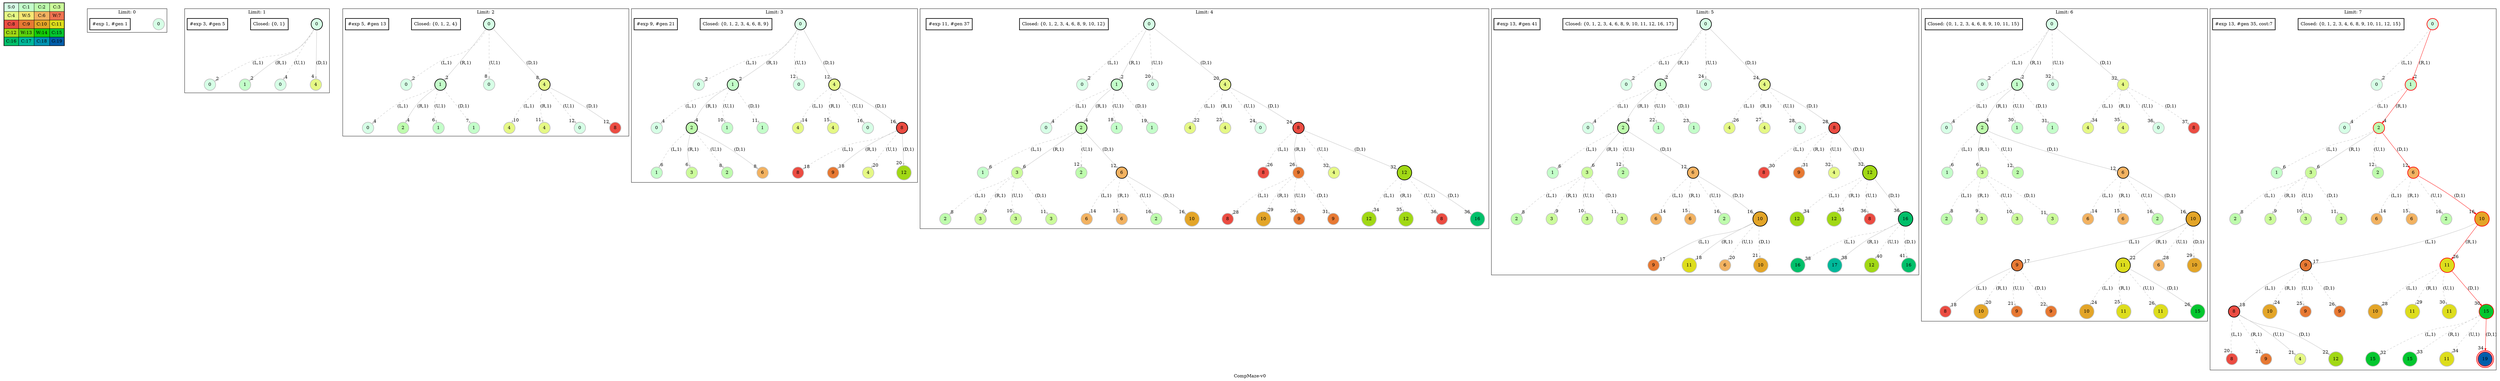 digraph CompMaze { label="CompMaze-v0" nodesep=1 ranksep="1.2" node [shape=circle penwidth=2] edge [arrowsize=0.7] 
subgraph MAP {label=Map;map [shape=plaintext label=<<table border="1" cellpadding="5" cellspacing="0" cellborder="1"><tr><td bgcolor="0.39803922 0.15947579 0.99679532 1.        ">S:0</td><td bgcolor="0.35098039 0.23194764 0.99315867 1.        ">C:1</td><td bgcolor="0.29607843 0.31486959 0.98720184 1.        ">C:2</td><td bgcolor="0.24901961 0.38410575 0.98063477 1.        ">C:3</td></tr><tr><td bgcolor="0.19411765 0.46220388 0.97128103 1.        ">C:4</td><td bgcolor="0.14705882 0.52643216 0.96182564 1.        ">W:5</td><td bgcolor="0.09215686 0.59770746 0.94913494 1.        ">C:6</td><td bgcolor="0.0372549  0.66454018 0.93467977 1.        ">W:7</td></tr><tr><td bgcolor="0.00980392 0.71791192 0.92090552 1.        ">C:8</td><td bgcolor="0.06470588 0.77520398 0.9032472  1.        ">C:9</td><td bgcolor="0.11176471 0.81974048 0.88677369 1.        ">C:10</td><td bgcolor="0.16666667 0.8660254  0.8660254  1.        ">C:11</td></tr><tr><td bgcolor="0.21372549 0.9005867  0.84695821 1.        ">C:12</td><td bgcolor="0.26862745 0.93467977 0.82325295 1.        ">W:13</td><td bgcolor="0.32352941 0.96182564 0.79801723 1.        ">W:14</td><td bgcolor="0.37058824 0.97940977 0.77520398 1.        ">C:15</td></tr><tr><td bgcolor="0.4254902  0.99315867 0.74725253 1.        ">C:16</td><td bgcolor="0.47254902 0.99907048 0.72218645 1.        ">C:17</td><td bgcolor="0.52745098 0.99907048 0.69169844 1.        ">C:18</td><td bgcolor="0.5745098  0.99315867 0.66454018 1.        ">G:19</td></tr></table>>]} 
subgraph cluster0 { label="Limit: 0"    "0_0" [label="0" style=filled color=grey fillcolor="0.39803922 0.15947579 0.99679532 1.        " ]; "#exp 1, #gen 1" [ shape=box ]; }
subgraph cluster1 { label="Limit: 1"    "1_0" [label="0" style=filled color=grey fillcolor="0.39803922 0.15947579 0.99679532 1.        " ];
"1_0.0-0" [label="0" style=filled color=grey fillcolor="0.39803922 0.15947579 0.99679532 1.        " ]; "1_0" -> "1_0.0-0" [label="(L,1)" headlabel=" 2 " style="dashed" color=grey ]; "1_c" [label="Closed: {0}" shape=box]; 
"1_0" [label="0" style=filled color=black fillcolor="0.39803922 0.15947579 0.99679532 1.        " ];"1_0.1-1" [label="1" style=filled color=grey fillcolor="0.35098039 0.23194764 0.99315867 1.        " ]; "1_0" -> "1_0.1-1" [label="(R,1)" headlabel=" 2 " style="" color=grey ]; "1_c" [label="Closed: {0}" shape=box]; 
"1_0.0-2" [label="0" style=filled color=grey fillcolor="0.39803922 0.15947579 0.99679532 1.        " ]; "1_0" -> "1_0.0-2" [label="(U,1)" headlabel=" 4 " style="dashed" color=grey ]; "1_c" [label="Closed: {0, 1}" shape=box]; 

"1_0.4-3" [label="4" style=filled color=grey fillcolor="0.19411765 0.46220388 0.97128103 1.        " ]; "1_0" -> "1_0.4-3" [label="(D,1)" headlabel=" 4 " style="" color=grey ]; "1_c" [label="Closed: {0, 1}" shape=box];  "#exp 3, #gen 5" [ shape=box ]; }
subgraph cluster2 { label="Limit: 2"    "2_0" [label="0" style=filled color=grey fillcolor="0.39803922 0.15947579 0.99679532 1.        " ];
"2_0.0-0" [label="0" style=filled color=grey fillcolor="0.39803922 0.15947579 0.99679532 1.        " ]; "2_0" -> "2_0.0-0" [label="(L,1)" headlabel=" 2 " style="dashed" color=grey ]; "2_c" [label="Closed: {0}" shape=box]; 
"2_0" [label="0" style=filled color=black fillcolor="0.39803922 0.15947579 0.99679532 1.        " ];"2_0.1-1" [label="1" style=filled color=grey fillcolor="0.35098039 0.23194764 0.99315867 1.        " ]; "2_0" -> "2_0.1-1" [label="(R,1)" headlabel=" 2 " style="" color=grey ]; "2_c" [label="Closed: {0}" shape=box]; 
"2_0.1.0-0" [label="0" style=filled color=grey fillcolor="0.39803922 0.15947579 0.99679532 1.        " ]; "2_0.1-1" -> "2_0.1.0-0" [label="(L,1)" headlabel=" 4 " style="dashed" color=grey ]; "2_c" [label="Closed: {0, 1}" shape=box]; 
"2_0.1-1" [label="1" style=filled color=black fillcolor="0.35098039 0.23194764 0.99315867 1.        " ];"2_0.1.2-1" [label="2" style=filled color=grey fillcolor="0.29607843 0.31486959 0.98720184 1.        " ]; "2_0.1-1" -> "2_0.1.2-1" [label="(R,1)" headlabel=" 4 " style="" color=grey ]; "2_c" [label="Closed: {0, 1}" shape=box]; 
"2_0.1.1-2" [label="1" style=filled color=grey fillcolor="0.35098039 0.23194764 0.99315867 1.        " ]; "2_0.1-1" -> "2_0.1.1-2" [label="(U,1)" headlabel=" 6 " style="dashed" color=grey ]; "2_c" [label="Closed: {0, 1, 2}" shape=box]; 
"2_0.1.1-3" [label="1" style=filled color=grey fillcolor="0.35098039 0.23194764 0.99315867 1.        " ]; "2_0.1-1" -> "2_0.1.1-3" [label="(D,1)" headlabel=" 7 " style="dashed" color=grey ]; "2_c" [label="Closed: {0, 1, 2}" shape=box]; 
"2_0.0-2" [label="0" style=filled color=grey fillcolor="0.39803922 0.15947579 0.99679532 1.        " ]; "2_0" -> "2_0.0-2" [label="(U,1)" headlabel=" 8 " style="dashed" color=grey ]; "2_c" [label="Closed: {0, 1, 2}" shape=box]; 
"2_0.4-3" [label="4" style=filled color=grey fillcolor="0.19411765 0.46220388 0.97128103 1.        " ]; "2_0" -> "2_0.4-3" [label="(D,1)" headlabel=" 8 " style="" color=grey ]; "2_c" [label="Closed: {0, 1, 2}" shape=box]; 
"2_0.4.4-0" [label="4" style=filled color=grey fillcolor="0.19411765 0.46220388 0.97128103 1.        " ]; "2_0.4-3" -> "2_0.4.4-0" [label="(L,1)" headlabel=" 10 " style="dashed" color=grey ]; "2_c" [label="Closed: {0, 1, 2, 4}" shape=box]; 
"2_0.4.4-1" [label="4" style=filled color=grey fillcolor="0.19411765 0.46220388 0.97128103 1.        " ]; "2_0.4-3" -> "2_0.4.4-1" [label="(R,1)" headlabel=" 11 " style="dashed" color=grey ]; "2_c" [label="Closed: {0, 1, 2, 4}" shape=box]; 
"2_0.4.0-2" [label="0" style=filled color=grey fillcolor="0.39803922 0.15947579 0.99679532 1.        " ]; "2_0.4-3" -> "2_0.4.0-2" [label="(U,1)" headlabel=" 12 " style="dashed" color=grey ]; "2_c" [label="Closed: {0, 1, 2, 4}" shape=box]; 

"2_0.4-3" [label="4" style=filled color=black fillcolor="0.19411765 0.46220388 0.97128103 1.        " ];"2_0.4.8-3" [label="8" style=filled color=grey fillcolor="0.00980392 0.71791192 0.92090552 1.        " ]; "2_0.4-3" -> "2_0.4.8-3" [label="(D,1)" headlabel=" 12 " style="" color=grey ]; "2_c" [label="Closed: {0, 1, 2, 4}" shape=box];  "#exp 5, #gen 13" [ shape=box ]; }
subgraph cluster3 { label="Limit: 3"    "3_0" [label="0" style=filled color=grey fillcolor="0.39803922 0.15947579 0.99679532 1.        " ];
"3_0.0-0" [label="0" style=filled color=grey fillcolor="0.39803922 0.15947579 0.99679532 1.        " ]; "3_0" -> "3_0.0-0" [label="(L,1)" headlabel=" 2 " style="dashed" color=grey ]; "3_c" [label="Closed: {0}" shape=box]; 
"3_0" [label="0" style=filled color=black fillcolor="0.39803922 0.15947579 0.99679532 1.        " ];"3_0.1-1" [label="1" style=filled color=grey fillcolor="0.35098039 0.23194764 0.99315867 1.        " ]; "3_0" -> "3_0.1-1" [label="(R,1)" headlabel=" 2 " style="" color=grey ]; "3_c" [label="Closed: {0}" shape=box]; 
"3_0.1.0-0" [label="0" style=filled color=grey fillcolor="0.39803922 0.15947579 0.99679532 1.        " ]; "3_0.1-1" -> "3_0.1.0-0" [label="(L,1)" headlabel=" 4 " style="dashed" color=grey ]; "3_c" [label="Closed: {0, 1}" shape=box]; 
"3_0.1-1" [label="1" style=filled color=black fillcolor="0.35098039 0.23194764 0.99315867 1.        " ];"3_0.1.2-1" [label="2" style=filled color=grey fillcolor="0.29607843 0.31486959 0.98720184 1.        " ]; "3_0.1-1" -> "3_0.1.2-1" [label="(R,1)" headlabel=" 4 " style="" color=grey ]; "3_c" [label="Closed: {0, 1}" shape=box]; 
"3_0.1.2.1-0" [label="1" style=filled color=grey fillcolor="0.35098039 0.23194764 0.99315867 1.        " ]; "3_0.1.2-1" -> "3_0.1.2.1-0" [label="(L,1)" headlabel=" 6 " style="dashed" color=grey ]; "3_c" [label="Closed: {0, 1, 2}" shape=box]; 
"3_0.1.2-1" [label="2" style=filled color=black fillcolor="0.29607843 0.31486959 0.98720184 1.        " ];"3_0.1.2.3-1" [label="3" style=filled color=grey fillcolor="0.24901961 0.38410575 0.98063477 1.        " ]; "3_0.1.2-1" -> "3_0.1.2.3-1" [label="(R,1)" headlabel=" 6 " style="" color=grey ]; "3_c" [label="Closed: {0, 1, 2}" shape=box]; 
"3_0.1.2.2-2" [label="2" style=filled color=grey fillcolor="0.29607843 0.31486959 0.98720184 1.        " ]; "3_0.1.2-1" -> "3_0.1.2.2-2" [label="(U,1)" headlabel=" 8 " style="dashed" color=grey ]; "3_c" [label="Closed: {0, 1, 2, 3}" shape=box]; 
"3_0.1.2.6-3" [label="6" style=filled color=grey fillcolor="0.09215686 0.59770746 0.94913494 1.        " ]; "3_0.1.2-1" -> "3_0.1.2.6-3" [label="(D,1)" headlabel=" 8 " style="" color=grey ]; "3_c" [label="Closed: {0, 1, 2, 3}" shape=box]; 
"3_0.1.1-2" [label="1" style=filled color=grey fillcolor="0.35098039 0.23194764 0.99315867 1.        " ]; "3_0.1-1" -> "3_0.1.1-2" [label="(U,1)" headlabel=" 10 " style="dashed" color=grey ]; "3_c" [label="Closed: {0, 1, 2, 3, 6}" shape=box]; 
"3_0.1.1-3" [label="1" style=filled color=grey fillcolor="0.35098039 0.23194764 0.99315867 1.        " ]; "3_0.1-1" -> "3_0.1.1-3" [label="(D,1)" headlabel=" 11 " style="dashed" color=grey ]; "3_c" [label="Closed: {0, 1, 2, 3, 6}" shape=box]; 
"3_0.0-2" [label="0" style=filled color=grey fillcolor="0.39803922 0.15947579 0.99679532 1.        " ]; "3_0" -> "3_0.0-2" [label="(U,1)" headlabel=" 12 " style="dashed" color=grey ]; "3_c" [label="Closed: {0, 1, 2, 3, 6}" shape=box]; 
"3_0.4-3" [label="4" style=filled color=grey fillcolor="0.19411765 0.46220388 0.97128103 1.        " ]; "3_0" -> "3_0.4-3" [label="(D,1)" headlabel=" 12 " style="" color=grey ]; "3_c" [label="Closed: {0, 1, 2, 3, 6}" shape=box]; 
"3_0.4.4-0" [label="4" style=filled color=grey fillcolor="0.19411765 0.46220388 0.97128103 1.        " ]; "3_0.4-3" -> "3_0.4.4-0" [label="(L,1)" headlabel=" 14 " style="dashed" color=grey ]; "3_c" [label="Closed: {0, 1, 2, 3, 4, 6}" shape=box]; 
"3_0.4.4-1" [label="4" style=filled color=grey fillcolor="0.19411765 0.46220388 0.97128103 1.        " ]; "3_0.4-3" -> "3_0.4.4-1" [label="(R,1)" headlabel=" 15 " style="dashed" color=grey ]; "3_c" [label="Closed: {0, 1, 2, 3, 4, 6}" shape=box]; 
"3_0.4.0-2" [label="0" style=filled color=grey fillcolor="0.39803922 0.15947579 0.99679532 1.        " ]; "3_0.4-3" -> "3_0.4.0-2" [label="(U,1)" headlabel=" 16 " style="dashed" color=grey ]; "3_c" [label="Closed: {0, 1, 2, 3, 4, 6}" shape=box]; 
"3_0.4-3" [label="4" style=filled color=black fillcolor="0.19411765 0.46220388 0.97128103 1.        " ];"3_0.4.8-3" [label="8" style=filled color=grey fillcolor="0.00980392 0.71791192 0.92090552 1.        " ]; "3_0.4-3" -> "3_0.4.8-3" [label="(D,1)" headlabel=" 16 " style="" color=grey ]; "3_c" [label="Closed: {0, 1, 2, 3, 4, 6}" shape=box]; 
"3_0.4.8.8-0" [label="8" style=filled color=grey fillcolor="0.00980392 0.71791192 0.92090552 1.        " ]; "3_0.4.8-3" -> "3_0.4.8.8-0" [label="(L,1)" headlabel=" 18 " style="dashed" color=grey ]; "3_c" [label="Closed: {0, 1, 2, 3, 4, 6, 8}" shape=box]; 
"3_0.4.8-3" [label="8" style=filled color=black fillcolor="0.00980392 0.71791192 0.92090552 1.        " ];"3_0.4.8.9-1" [label="9" style=filled color=grey fillcolor="0.06470588 0.77520398 0.9032472  1.        " ]; "3_0.4.8-3" -> "3_0.4.8.9-1" [label="(R,1)" headlabel=" 18 " style="" color=grey ]; "3_c" [label="Closed: {0, 1, 2, 3, 4, 6, 8}" shape=box]; 
"3_0.4.8.4-2" [label="4" style=filled color=grey fillcolor="0.19411765 0.46220388 0.97128103 1.        " ]; "3_0.4.8-3" -> "3_0.4.8.4-2" [label="(U,1)" headlabel=" 20 " style="dashed" color=grey ]; "3_c" [label="Closed: {0, 1, 2, 3, 4, 6, 8, 9}" shape=box]; 

"3_0.4.8.12-3" [label="12" style=filled color=grey fillcolor="0.21372549 0.9005867  0.84695821 1.        " ]; "3_0.4.8-3" -> "3_0.4.8.12-3" [label="(D,1)" headlabel=" 20 " style="" color=grey ]; "3_c" [label="Closed: {0, 1, 2, 3, 4, 6, 8, 9}" shape=box];  "#exp 9, #gen 21" [ shape=box ]; }
subgraph cluster4 { label="Limit: 4"    "4_0" [label="0" style=filled color=grey fillcolor="0.39803922 0.15947579 0.99679532 1.        " ];
"4_0.0-0" [label="0" style=filled color=grey fillcolor="0.39803922 0.15947579 0.99679532 1.        " ]; "4_0" -> "4_0.0-0" [label="(L,1)" headlabel=" 2 " style="dashed" color=grey ]; "4_c" [label="Closed: {0}" shape=box]; 
"4_0" [label="0" style=filled color=black fillcolor="0.39803922 0.15947579 0.99679532 1.        " ];"4_0.1-1" [label="1" style=filled color=grey fillcolor="0.35098039 0.23194764 0.99315867 1.        " ]; "4_0" -> "4_0.1-1" [label="(R,1)" headlabel=" 2 " style="" color=grey ]; "4_c" [label="Closed: {0}" shape=box]; 
"4_0.1.0-0" [label="0" style=filled color=grey fillcolor="0.39803922 0.15947579 0.99679532 1.        " ]; "4_0.1-1" -> "4_0.1.0-0" [label="(L,1)" headlabel=" 4 " style="dashed" color=grey ]; "4_c" [label="Closed: {0, 1}" shape=box]; 
"4_0.1-1" [label="1" style=filled color=black fillcolor="0.35098039 0.23194764 0.99315867 1.        " ];"4_0.1.2-1" [label="2" style=filled color=grey fillcolor="0.29607843 0.31486959 0.98720184 1.        " ]; "4_0.1-1" -> "4_0.1.2-1" [label="(R,1)" headlabel=" 4 " style="" color=grey ]; "4_c" [label="Closed: {0, 1}" shape=box]; 
"4_0.1.2.1-0" [label="1" style=filled color=grey fillcolor="0.35098039 0.23194764 0.99315867 1.        " ]; "4_0.1.2-1" -> "4_0.1.2.1-0" [label="(L,1)" headlabel=" 6 " style="dashed" color=grey ]; "4_c" [label="Closed: {0, 1, 2}" shape=box]; 
"4_0.1.2-1" [label="2" style=filled color=black fillcolor="0.29607843 0.31486959 0.98720184 1.        " ];"4_0.1.2.3-1" [label="3" style=filled color=grey fillcolor="0.24901961 0.38410575 0.98063477 1.        " ]; "4_0.1.2-1" -> "4_0.1.2.3-1" [label="(R,1)" headlabel=" 6 " style="" color=grey ]; "4_c" [label="Closed: {0, 1, 2}" shape=box]; 
"4_0.1.2.3.2-0" [label="2" style=filled color=grey fillcolor="0.29607843 0.31486959 0.98720184 1.        " ]; "4_0.1.2.3-1" -> "4_0.1.2.3.2-0" [label="(L,1)" headlabel=" 8 " style="dashed" color=grey ]; "4_c" [label="Closed: {0, 1, 2, 3}" shape=box]; 
"4_0.1.2.3.3-1" [label="3" style=filled color=grey fillcolor="0.24901961 0.38410575 0.98063477 1.        " ]; "4_0.1.2.3-1" -> "4_0.1.2.3.3-1" [label="(R,1)" headlabel=" 9 " style="dashed" color=grey ]; "4_c" [label="Closed: {0, 1, 2, 3}" shape=box]; 
"4_0.1.2.3.3-2" [label="3" style=filled color=grey fillcolor="0.24901961 0.38410575 0.98063477 1.        " ]; "4_0.1.2.3-1" -> "4_0.1.2.3.3-2" [label="(U,1)" headlabel=" 10 " style="dashed" color=grey ]; "4_c" [label="Closed: {0, 1, 2, 3}" shape=box]; 
"4_0.1.2.3.3-3" [label="3" style=filled color=grey fillcolor="0.24901961 0.38410575 0.98063477 1.        " ]; "4_0.1.2.3-1" -> "4_0.1.2.3.3-3" [label="(D,1)" headlabel=" 11 " style="dashed" color=grey ]; "4_c" [label="Closed: {0, 1, 2, 3}" shape=box]; 
"4_0.1.2.2-2" [label="2" style=filled color=grey fillcolor="0.29607843 0.31486959 0.98720184 1.        " ]; "4_0.1.2-1" -> "4_0.1.2.2-2" [label="(U,1)" headlabel=" 12 " style="dashed" color=grey ]; "4_c" [label="Closed: {0, 1, 2, 3}" shape=box]; 
"4_0.1.2.6-3" [label="6" style=filled color=grey fillcolor="0.09215686 0.59770746 0.94913494 1.        " ]; "4_0.1.2-1" -> "4_0.1.2.6-3" [label="(D,1)" headlabel=" 12 " style="" color=grey ]; "4_c" [label="Closed: {0, 1, 2, 3}" shape=box]; 
"4_0.1.2.6.6-0" [label="6" style=filled color=grey fillcolor="0.09215686 0.59770746 0.94913494 1.        " ]; "4_0.1.2.6-3" -> "4_0.1.2.6.6-0" [label="(L,1)" headlabel=" 14 " style="dashed" color=grey ]; "4_c" [label="Closed: {0, 1, 2, 3, 6}" shape=box]; 
"4_0.1.2.6.6-1" [label="6" style=filled color=grey fillcolor="0.09215686 0.59770746 0.94913494 1.        " ]; "4_0.1.2.6-3" -> "4_0.1.2.6.6-1" [label="(R,1)" headlabel=" 15 " style="dashed" color=grey ]; "4_c" [label="Closed: {0, 1, 2, 3, 6}" shape=box]; 
"4_0.1.2.6.2-2" [label="2" style=filled color=grey fillcolor="0.29607843 0.31486959 0.98720184 1.        " ]; "4_0.1.2.6-3" -> "4_0.1.2.6.2-2" [label="(U,1)" headlabel=" 16 " style="dashed" color=grey ]; "4_c" [label="Closed: {0, 1, 2, 3, 6}" shape=box]; 
"4_0.1.2.6-3" [label="6" style=filled color=black fillcolor="0.09215686 0.59770746 0.94913494 1.        " ];"4_0.1.2.6.10-3" [label="10" style=filled color=grey fillcolor="0.11176471 0.81974048 0.88677369 1.        " ]; "4_0.1.2.6-3" -> "4_0.1.2.6.10-3" [label="(D,1)" headlabel=" 16 " style="" color=grey ]; "4_c" [label="Closed: {0, 1, 2, 3, 6}" shape=box]; 
"4_0.1.1-2" [label="1" style=filled color=grey fillcolor="0.35098039 0.23194764 0.99315867 1.        " ]; "4_0.1-1" -> "4_0.1.1-2" [label="(U,1)" headlabel=" 18 " style="dashed" color=grey ]; "4_c" [label="Closed: {0, 1, 2, 3, 6, 10}" shape=box]; 
"4_0.1.1-3" [label="1" style=filled color=grey fillcolor="0.35098039 0.23194764 0.99315867 1.        " ]; "4_0.1-1" -> "4_0.1.1-3" [label="(D,1)" headlabel=" 19 " style="dashed" color=grey ]; "4_c" [label="Closed: {0, 1, 2, 3, 6, 10}" shape=box]; 
"4_0.0-2" [label="0" style=filled color=grey fillcolor="0.39803922 0.15947579 0.99679532 1.        " ]; "4_0" -> "4_0.0-2" [label="(U,1)" headlabel=" 20 " style="dashed" color=grey ]; "4_c" [label="Closed: {0, 1, 2, 3, 6, 10}" shape=box]; 
"4_0.4-3" [label="4" style=filled color=grey fillcolor="0.19411765 0.46220388 0.97128103 1.        " ]; "4_0" -> "4_0.4-3" [label="(D,1)" headlabel=" 20 " style="" color=grey ]; "4_c" [label="Closed: {0, 1, 2, 3, 6, 10}" shape=box]; 
"4_0.4.4-0" [label="4" style=filled color=grey fillcolor="0.19411765 0.46220388 0.97128103 1.        " ]; "4_0.4-3" -> "4_0.4.4-0" [label="(L,1)" headlabel=" 22 " style="dashed" color=grey ]; "4_c" [label="Closed: {0, 1, 2, 3, 4, 6, 10}" shape=box]; 
"4_0.4.4-1" [label="4" style=filled color=grey fillcolor="0.19411765 0.46220388 0.97128103 1.        " ]; "4_0.4-3" -> "4_0.4.4-1" [label="(R,1)" headlabel=" 23 " style="dashed" color=grey ]; "4_c" [label="Closed: {0, 1, 2, 3, 4, 6, 10}" shape=box]; 
"4_0.4.0-2" [label="0" style=filled color=grey fillcolor="0.39803922 0.15947579 0.99679532 1.        " ]; "4_0.4-3" -> "4_0.4.0-2" [label="(U,1)" headlabel=" 24 " style="dashed" color=grey ]; "4_c" [label="Closed: {0, 1, 2, 3, 4, 6, 10}" shape=box]; 
"4_0.4-3" [label="4" style=filled color=black fillcolor="0.19411765 0.46220388 0.97128103 1.        " ];"4_0.4.8-3" [label="8" style=filled color=grey fillcolor="0.00980392 0.71791192 0.92090552 1.        " ]; "4_0.4-3" -> "4_0.4.8-3" [label="(D,1)" headlabel=" 24 " style="" color=grey ]; "4_c" [label="Closed: {0, 1, 2, 3, 4, 6, 10}" shape=box]; 
"4_0.4.8.8-0" [label="8" style=filled color=grey fillcolor="0.00980392 0.71791192 0.92090552 1.        " ]; "4_0.4.8-3" -> "4_0.4.8.8-0" [label="(L,1)" headlabel=" 26 " style="dashed" color=grey ]; "4_c" [label="Closed: {0, 1, 2, 3, 4, 6, 8, 10}" shape=box]; 
"4_0.4.8-3" [label="8" style=filled color=black fillcolor="0.00980392 0.71791192 0.92090552 1.        " ];"4_0.4.8.9-1" [label="9" style=filled color=grey fillcolor="0.06470588 0.77520398 0.9032472  1.        " ]; "4_0.4.8-3" -> "4_0.4.8.9-1" [label="(R,1)" headlabel=" 26 " style="" color=grey ]; "4_c" [label="Closed: {0, 1, 2, 3, 4, 6, 8, 10}" shape=box]; 
"4_0.4.8.9.8-0" [label="8" style=filled color=grey fillcolor="0.00980392 0.71791192 0.92090552 1.        " ]; "4_0.4.8.9-1" -> "4_0.4.8.9.8-0" [label="(L,1)" headlabel=" 28 " style="dashed" color=grey ]; "4_c" [label="Closed: {0, 1, 2, 3, 4, 6, 8, 9, 10}" shape=box]; 
"4_0.4.8.9.10-1" [label="10" style=filled color=grey fillcolor="0.11176471 0.81974048 0.88677369 1.        " ]; "4_0.4.8.9-1" -> "4_0.4.8.9.10-1" [label="(R,1)" headlabel=" 29 " style="dashed" color=grey ]; "4_c" [label="Closed: {0, 1, 2, 3, 4, 6, 8, 9, 10}" shape=box]; 
"4_0.4.8.9.9-2" [label="9" style=filled color=grey fillcolor="0.06470588 0.77520398 0.9032472  1.        " ]; "4_0.4.8.9-1" -> "4_0.4.8.9.9-2" [label="(U,1)" headlabel=" 30 " style="dashed" color=grey ]; "4_c" [label="Closed: {0, 1, 2, 3, 4, 6, 8, 9, 10}" shape=box]; 
"4_0.4.8.9.9-3" [label="9" style=filled color=grey fillcolor="0.06470588 0.77520398 0.9032472  1.        " ]; "4_0.4.8.9-1" -> "4_0.4.8.9.9-3" [label="(D,1)" headlabel=" 31 " style="dashed" color=grey ]; "4_c" [label="Closed: {0, 1, 2, 3, 4, 6, 8, 9, 10}" shape=box]; 
"4_0.4.8.4-2" [label="4" style=filled color=grey fillcolor="0.19411765 0.46220388 0.97128103 1.        " ]; "4_0.4.8-3" -> "4_0.4.8.4-2" [label="(U,1)" headlabel=" 32 " style="dashed" color=grey ]; "4_c" [label="Closed: {0, 1, 2, 3, 4, 6, 8, 9, 10}" shape=box]; 
"4_0.4.8.12-3" [label="12" style=filled color=grey fillcolor="0.21372549 0.9005867  0.84695821 1.        " ]; "4_0.4.8-3" -> "4_0.4.8.12-3" [label="(D,1)" headlabel=" 32 " style="" color=grey ]; "4_c" [label="Closed: {0, 1, 2, 3, 4, 6, 8, 9, 10}" shape=box]; 
"4_0.4.8.12.12-0" [label="12" style=filled color=grey fillcolor="0.21372549 0.9005867  0.84695821 1.        " ]; "4_0.4.8.12-3" -> "4_0.4.8.12.12-0" [label="(L,1)" headlabel=" 34 " style="dashed" color=grey ]; "4_c" [label="Closed: {0, 1, 2, 3, 4, 6, 8, 9, 10, 12}" shape=box]; 
"4_0.4.8.12.12-1" [label="12" style=filled color=grey fillcolor="0.21372549 0.9005867  0.84695821 1.        " ]; "4_0.4.8.12-3" -> "4_0.4.8.12.12-1" [label="(R,1)" headlabel=" 35 " style="dashed" color=grey ]; "4_c" [label="Closed: {0, 1, 2, 3, 4, 6, 8, 9, 10, 12}" shape=box]; 
"4_0.4.8.12.8-2" [label="8" style=filled color=grey fillcolor="0.00980392 0.71791192 0.92090552 1.        " ]; "4_0.4.8.12-3" -> "4_0.4.8.12.8-2" [label="(U,1)" headlabel=" 36 " style="dashed" color=grey ]; "4_c" [label="Closed: {0, 1, 2, 3, 4, 6, 8, 9, 10, 12}" shape=box]; 

"4_0.4.8.12-3" [label="12" style=filled color=black fillcolor="0.21372549 0.9005867  0.84695821 1.        " ];"4_0.4.8.12.16-3" [label="16" style=filled color=grey fillcolor="0.4254902  0.99315867 0.74725253 1.        " ]; "4_0.4.8.12-3" -> "4_0.4.8.12.16-3" [label="(D,1)" headlabel=" 36 " style="" color=grey ]; "4_c" [label="Closed: {0, 1, 2, 3, 4, 6, 8, 9, 10, 12}" shape=box];  "#exp 11, #gen 37" [ shape=box ]; }
subgraph cluster5 { label="Limit: 5"    "5_0" [label="0" style=filled color=grey fillcolor="0.39803922 0.15947579 0.99679532 1.        " ];
"5_0.0-0" [label="0" style=filled color=grey fillcolor="0.39803922 0.15947579 0.99679532 1.        " ]; "5_0" -> "5_0.0-0" [label="(L,1)" headlabel=" 2 " style="dashed" color=grey ]; "5_c" [label="Closed: {0}" shape=box]; 
"5_0" [label="0" style=filled color=black fillcolor="0.39803922 0.15947579 0.99679532 1.        " ];"5_0.1-1" [label="1" style=filled color=grey fillcolor="0.35098039 0.23194764 0.99315867 1.        " ]; "5_0" -> "5_0.1-1" [label="(R,1)" headlabel=" 2 " style="" color=grey ]; "5_c" [label="Closed: {0}" shape=box]; 
"5_0.1.0-0" [label="0" style=filled color=grey fillcolor="0.39803922 0.15947579 0.99679532 1.        " ]; "5_0.1-1" -> "5_0.1.0-0" [label="(L,1)" headlabel=" 4 " style="dashed" color=grey ]; "5_c" [label="Closed: {0, 1}" shape=box]; 
"5_0.1-1" [label="1" style=filled color=black fillcolor="0.35098039 0.23194764 0.99315867 1.        " ];"5_0.1.2-1" [label="2" style=filled color=grey fillcolor="0.29607843 0.31486959 0.98720184 1.        " ]; "5_0.1-1" -> "5_0.1.2-1" [label="(R,1)" headlabel=" 4 " style="" color=grey ]; "5_c" [label="Closed: {0, 1}" shape=box]; 
"5_0.1.2.1-0" [label="1" style=filled color=grey fillcolor="0.35098039 0.23194764 0.99315867 1.        " ]; "5_0.1.2-1" -> "5_0.1.2.1-0" [label="(L,1)" headlabel=" 6 " style="dashed" color=grey ]; "5_c" [label="Closed: {0, 1, 2}" shape=box]; 
"5_0.1.2-1" [label="2" style=filled color=black fillcolor="0.29607843 0.31486959 0.98720184 1.        " ];"5_0.1.2.3-1" [label="3" style=filled color=grey fillcolor="0.24901961 0.38410575 0.98063477 1.        " ]; "5_0.1.2-1" -> "5_0.1.2.3-1" [label="(R,1)" headlabel=" 6 " style="" color=grey ]; "5_c" [label="Closed: {0, 1, 2}" shape=box]; 
"5_0.1.2.3.2-0" [label="2" style=filled color=grey fillcolor="0.29607843 0.31486959 0.98720184 1.        " ]; "5_0.1.2.3-1" -> "5_0.1.2.3.2-0" [label="(L,1)" headlabel=" 8 " style="dashed" color=grey ]; "5_c" [label="Closed: {0, 1, 2, 3}" shape=box]; 
"5_0.1.2.3.3-1" [label="3" style=filled color=grey fillcolor="0.24901961 0.38410575 0.98063477 1.        " ]; "5_0.1.2.3-1" -> "5_0.1.2.3.3-1" [label="(R,1)" headlabel=" 9 " style="dashed" color=grey ]; "5_c" [label="Closed: {0, 1, 2, 3}" shape=box]; 
"5_0.1.2.3.3-2" [label="3" style=filled color=grey fillcolor="0.24901961 0.38410575 0.98063477 1.        " ]; "5_0.1.2.3-1" -> "5_0.1.2.3.3-2" [label="(U,1)" headlabel=" 10 " style="dashed" color=grey ]; "5_c" [label="Closed: {0, 1, 2, 3}" shape=box]; 
"5_0.1.2.3.3-3" [label="3" style=filled color=grey fillcolor="0.24901961 0.38410575 0.98063477 1.        " ]; "5_0.1.2.3-1" -> "5_0.1.2.3.3-3" [label="(D,1)" headlabel=" 11 " style="dashed" color=grey ]; "5_c" [label="Closed: {0, 1, 2, 3}" shape=box]; 
"5_0.1.2.2-2" [label="2" style=filled color=grey fillcolor="0.29607843 0.31486959 0.98720184 1.        " ]; "5_0.1.2-1" -> "5_0.1.2.2-2" [label="(U,1)" headlabel=" 12 " style="dashed" color=grey ]; "5_c" [label="Closed: {0, 1, 2, 3}" shape=box]; 
"5_0.1.2.6-3" [label="6" style=filled color=grey fillcolor="0.09215686 0.59770746 0.94913494 1.        " ]; "5_0.1.2-1" -> "5_0.1.2.6-3" [label="(D,1)" headlabel=" 12 " style="" color=grey ]; "5_c" [label="Closed: {0, 1, 2, 3}" shape=box]; 
"5_0.1.2.6.6-0" [label="6" style=filled color=grey fillcolor="0.09215686 0.59770746 0.94913494 1.        " ]; "5_0.1.2.6-3" -> "5_0.1.2.6.6-0" [label="(L,1)" headlabel=" 14 " style="dashed" color=grey ]; "5_c" [label="Closed: {0, 1, 2, 3, 6}" shape=box]; 
"5_0.1.2.6.6-1" [label="6" style=filled color=grey fillcolor="0.09215686 0.59770746 0.94913494 1.        " ]; "5_0.1.2.6-3" -> "5_0.1.2.6.6-1" [label="(R,1)" headlabel=" 15 " style="dashed" color=grey ]; "5_c" [label="Closed: {0, 1, 2, 3, 6}" shape=box]; 
"5_0.1.2.6.2-2" [label="2" style=filled color=grey fillcolor="0.29607843 0.31486959 0.98720184 1.        " ]; "5_0.1.2.6-3" -> "5_0.1.2.6.2-2" [label="(U,1)" headlabel=" 16 " style="dashed" color=grey ]; "5_c" [label="Closed: {0, 1, 2, 3, 6}" shape=box]; 
"5_0.1.2.6-3" [label="6" style=filled color=black fillcolor="0.09215686 0.59770746 0.94913494 1.        " ];"5_0.1.2.6.10-3" [label="10" style=filled color=grey fillcolor="0.11176471 0.81974048 0.88677369 1.        " ]; "5_0.1.2.6-3" -> "5_0.1.2.6.10-3" [label="(D,1)" headlabel=" 16 " style="" color=grey ]; "5_c" [label="Closed: {0, 1, 2, 3, 6}" shape=box]; 
"5_0.1.2.6.10-3" [label="10" style=filled color=black fillcolor="0.11176471 0.81974048 0.88677369 1.        " ];"5_0.1.2.6.10.9-0" [label="9" style=filled color=grey fillcolor="0.06470588 0.77520398 0.9032472  1.        " ]; "5_0.1.2.6.10-3" -> "5_0.1.2.6.10.9-0" [label="(L,1)" headlabel=" 17 " style="" color=grey ]; "5_c" [label="Closed: {0, 1, 2, 3, 6, 10}" shape=box]; 
"5_0.1.2.6.10.11-1" [label="11" style=filled color=grey fillcolor="0.16666667 0.8660254  0.8660254  1.        " ]; "5_0.1.2.6.10-3" -> "5_0.1.2.6.10.11-1" [label="(R,1)" headlabel=" 18 " style="" color=grey ]; "5_c" [label="Closed: {0, 1, 2, 3, 6, 9, 10}" shape=box]; 
"5_0.1.2.6.10.6-2" [label="6" style=filled color=grey fillcolor="0.09215686 0.59770746 0.94913494 1.        " ]; "5_0.1.2.6.10-3" -> "5_0.1.2.6.10.6-2" [label="(U,1)" headlabel=" 20 " style="dashed" color=grey ]; "5_c" [label="Closed: {0, 1, 2, 3, 6, 9, 10, 11}" shape=box]; 
"5_0.1.2.6.10.10-3" [label="10" style=filled color=grey fillcolor="0.11176471 0.81974048 0.88677369 1.        " ]; "5_0.1.2.6.10-3" -> "5_0.1.2.6.10.10-3" [label="(D,1)" headlabel=" 21 " style="dashed" color=grey ]; "5_c" [label="Closed: {0, 1, 2, 3, 6, 9, 10, 11}" shape=box]; 
"5_0.1.1-2" [label="1" style=filled color=grey fillcolor="0.35098039 0.23194764 0.99315867 1.        " ]; "5_0.1-1" -> "5_0.1.1-2" [label="(U,1)" headlabel=" 22 " style="dashed" color=grey ]; "5_c" [label="Closed: {0, 1, 2, 3, 6, 9, 10, 11}" shape=box]; 
"5_0.1.1-3" [label="1" style=filled color=grey fillcolor="0.35098039 0.23194764 0.99315867 1.        " ]; "5_0.1-1" -> "5_0.1.1-3" [label="(D,1)" headlabel=" 23 " style="dashed" color=grey ]; "5_c" [label="Closed: {0, 1, 2, 3, 6, 9, 10, 11}" shape=box]; 
"5_0.0-2" [label="0" style=filled color=grey fillcolor="0.39803922 0.15947579 0.99679532 1.        " ]; "5_0" -> "5_0.0-2" [label="(U,1)" headlabel=" 24 " style="dashed" color=grey ]; "5_c" [label="Closed: {0, 1, 2, 3, 6, 9, 10, 11}" shape=box]; 
"5_0.4-3" [label="4" style=filled color=grey fillcolor="0.19411765 0.46220388 0.97128103 1.        " ]; "5_0" -> "5_0.4-3" [label="(D,1)" headlabel=" 24 " style="" color=grey ]; "5_c" [label="Closed: {0, 1, 2, 3, 6, 9, 10, 11}" shape=box]; 
"5_0.4.4-0" [label="4" style=filled color=grey fillcolor="0.19411765 0.46220388 0.97128103 1.        " ]; "5_0.4-3" -> "5_0.4.4-0" [label="(L,1)" headlabel=" 26 " style="dashed" color=grey ]; "5_c" [label="Closed: {0, 1, 2, 3, 4, 6, 9, 10, 11}" shape=box]; 
"5_0.4.4-1" [label="4" style=filled color=grey fillcolor="0.19411765 0.46220388 0.97128103 1.        " ]; "5_0.4-3" -> "5_0.4.4-1" [label="(R,1)" headlabel=" 27 " style="dashed" color=grey ]; "5_c" [label="Closed: {0, 1, 2, 3, 4, 6, 9, 10, 11}" shape=box]; 
"5_0.4.0-2" [label="0" style=filled color=grey fillcolor="0.39803922 0.15947579 0.99679532 1.        " ]; "5_0.4-3" -> "5_0.4.0-2" [label="(U,1)" headlabel=" 28 " style="dashed" color=grey ]; "5_c" [label="Closed: {0, 1, 2, 3, 4, 6, 9, 10, 11}" shape=box]; 
"5_0.4-3" [label="4" style=filled color=black fillcolor="0.19411765 0.46220388 0.97128103 1.        " ];"5_0.4.8-3" [label="8" style=filled color=grey fillcolor="0.00980392 0.71791192 0.92090552 1.        " ]; "5_0.4-3" -> "5_0.4.8-3" [label="(D,1)" headlabel=" 28 " style="" color=grey ]; "5_c" [label="Closed: {0, 1, 2, 3, 4, 6, 9, 10, 11}" shape=box]; 
"5_0.4.8.8-0" [label="8" style=filled color=grey fillcolor="0.00980392 0.71791192 0.92090552 1.        " ]; "5_0.4.8-3" -> "5_0.4.8.8-0" [label="(L,1)" headlabel=" 30 " style="dashed" color=grey ]; "5_c" [label="Closed: {0, 1, 2, 3, 4, 6, 8, 9, 10, 11}" shape=box]; 
"5_0.4.8.9-1" [label="9" style=filled color=grey fillcolor="0.06470588 0.77520398 0.9032472  1.        " ]; "5_0.4.8-3" -> "5_0.4.8.9-1" [label="(R,1)" headlabel=" 31 " style="dashed" color=grey ]; "5_c" [label="Closed: {0, 1, 2, 3, 4, 6, 8, 9, 10, 11}" shape=box]; 
"5_0.4.8.4-2" [label="4" style=filled color=grey fillcolor="0.19411765 0.46220388 0.97128103 1.        " ]; "5_0.4.8-3" -> "5_0.4.8.4-2" [label="(U,1)" headlabel=" 32 " style="dashed" color=grey ]; "5_c" [label="Closed: {0, 1, 2, 3, 4, 6, 8, 9, 10, 11}" shape=box]; 
"5_0.4.8-3" [label="8" style=filled color=black fillcolor="0.00980392 0.71791192 0.92090552 1.        " ];"5_0.4.8.12-3" [label="12" style=filled color=grey fillcolor="0.21372549 0.9005867  0.84695821 1.        " ]; "5_0.4.8-3" -> "5_0.4.8.12-3" [label="(D,1)" headlabel=" 32 " style="" color=grey ]; "5_c" [label="Closed: {0, 1, 2, 3, 4, 6, 8, 9, 10, 11}" shape=box]; 
"5_0.4.8.12.12-0" [label="12" style=filled color=grey fillcolor="0.21372549 0.9005867  0.84695821 1.        " ]; "5_0.4.8.12-3" -> "5_0.4.8.12.12-0" [label="(L,1)" headlabel=" 34 " style="dashed" color=grey ]; "5_c" [label="Closed: {0, 1, 2, 3, 4, 6, 8, 9, 10, 11, 12}" shape=box]; 
"5_0.4.8.12.12-1" [label="12" style=filled color=grey fillcolor="0.21372549 0.9005867  0.84695821 1.        " ]; "5_0.4.8.12-3" -> "5_0.4.8.12.12-1" [label="(R,1)" headlabel=" 35 " style="dashed" color=grey ]; "5_c" [label="Closed: {0, 1, 2, 3, 4, 6, 8, 9, 10, 11, 12}" shape=box]; 
"5_0.4.8.12.8-2" [label="8" style=filled color=grey fillcolor="0.00980392 0.71791192 0.92090552 1.        " ]; "5_0.4.8.12-3" -> "5_0.4.8.12.8-2" [label="(U,1)" headlabel=" 36 " style="dashed" color=grey ]; "5_c" [label="Closed: {0, 1, 2, 3, 4, 6, 8, 9, 10, 11, 12}" shape=box]; 
"5_0.4.8.12-3" [label="12" style=filled color=black fillcolor="0.21372549 0.9005867  0.84695821 1.        " ];"5_0.4.8.12.16-3" [label="16" style=filled color=grey fillcolor="0.4254902  0.99315867 0.74725253 1.        " ]; "5_0.4.8.12-3" -> "5_0.4.8.12.16-3" [label="(D,1)" headlabel=" 36 " style="" color=grey ]; "5_c" [label="Closed: {0, 1, 2, 3, 4, 6, 8, 9, 10, 11, 12}" shape=box]; 
"5_0.4.8.12.16.16-0" [label="16" style=filled color=grey fillcolor="0.4254902  0.99315867 0.74725253 1.        " ]; "5_0.4.8.12.16-3" -> "5_0.4.8.12.16.16-0" [label="(L,1)" headlabel=" 38 " style="dashed" color=grey ]; "5_c" [label="Closed: {0, 1, 2, 3, 4, 6, 8, 9, 10, 11, 12, 16}" shape=box]; 
"5_0.4.8.12.16-3" [label="16" style=filled color=black fillcolor="0.4254902  0.99315867 0.74725253 1.        " ];"5_0.4.8.12.16.17-1" [label="17" style=filled color=grey fillcolor="0.47254902 0.99907048 0.72218645 1.        " ]; "5_0.4.8.12.16-3" -> "5_0.4.8.12.16.17-1" [label="(R,1)" headlabel=" 38 " style="" color=grey ]; "5_c" [label="Closed: {0, 1, 2, 3, 4, 6, 8, 9, 10, 11, 12, 16}" shape=box]; 
"5_0.4.8.12.16.12-2" [label="12" style=filled color=grey fillcolor="0.21372549 0.9005867  0.84695821 1.        " ]; "5_0.4.8.12.16-3" -> "5_0.4.8.12.16.12-2" [label="(U,1)" headlabel=" 40 " style="dashed" color=grey ]; "5_c" [label="Closed: {0, 1, 2, 3, 4, 6, 8, 9, 10, 11, 12, 16, 17}" shape=box]; 
"5_0.4.8.12.16.16-3" [label="16" style=filled color=grey fillcolor="0.4254902  0.99315867 0.74725253 1.        " ]; "5_0.4.8.12.16-3" -> "5_0.4.8.12.16.16-3" [label="(D,1)" headlabel=" 41 " style="dashed" color=grey ]; "5_c" [label="Closed: {0, 1, 2, 3, 4, 6, 8, 9, 10, 11, 12, 16, 17}" shape=box]; 
 "#exp 13, #gen 41" [ shape=box ]; }
subgraph cluster6 { label="Limit: 6"    "6_0" [label="0" style=filled color=grey fillcolor="0.39803922 0.15947579 0.99679532 1.        " ];
"6_0.0-0" [label="0" style=filled color=grey fillcolor="0.39803922 0.15947579 0.99679532 1.        " ]; "6_0" -> "6_0.0-0" [label="(L,1)" headlabel=" 2 " style="dashed" color=grey ]; "6_c" [label="Closed: {0}" shape=box]; 
"6_0" [label="0" style=filled color=black fillcolor="0.39803922 0.15947579 0.99679532 1.        " ];"6_0.1-1" [label="1" style=filled color=grey fillcolor="0.35098039 0.23194764 0.99315867 1.        " ]; "6_0" -> "6_0.1-1" [label="(R,1)" headlabel=" 2 " style="" color=grey ]; "6_c" [label="Closed: {0}" shape=box]; 
"6_0.1.0-0" [label="0" style=filled color=grey fillcolor="0.39803922 0.15947579 0.99679532 1.        " ]; "6_0.1-1" -> "6_0.1.0-0" [label="(L,1)" headlabel=" 4 " style="dashed" color=grey ]; "6_c" [label="Closed: {0, 1}" shape=box]; 
"6_0.1-1" [label="1" style=filled color=black fillcolor="0.35098039 0.23194764 0.99315867 1.        " ];"6_0.1.2-1" [label="2" style=filled color=grey fillcolor="0.29607843 0.31486959 0.98720184 1.        " ]; "6_0.1-1" -> "6_0.1.2-1" [label="(R,1)" headlabel=" 4 " style="" color=grey ]; "6_c" [label="Closed: {0, 1}" shape=box]; 
"6_0.1.2.1-0" [label="1" style=filled color=grey fillcolor="0.35098039 0.23194764 0.99315867 1.        " ]; "6_0.1.2-1" -> "6_0.1.2.1-0" [label="(L,1)" headlabel=" 6 " style="dashed" color=grey ]; "6_c" [label="Closed: {0, 1, 2}" shape=box]; 
"6_0.1.2-1" [label="2" style=filled color=black fillcolor="0.29607843 0.31486959 0.98720184 1.        " ];"6_0.1.2.3-1" [label="3" style=filled color=grey fillcolor="0.24901961 0.38410575 0.98063477 1.        " ]; "6_0.1.2-1" -> "6_0.1.2.3-1" [label="(R,1)" headlabel=" 6 " style="" color=grey ]; "6_c" [label="Closed: {0, 1, 2}" shape=box]; 
"6_0.1.2.3.2-0" [label="2" style=filled color=grey fillcolor="0.29607843 0.31486959 0.98720184 1.        " ]; "6_0.1.2.3-1" -> "6_0.1.2.3.2-0" [label="(L,1)" headlabel=" 8 " style="dashed" color=grey ]; "6_c" [label="Closed: {0, 1, 2, 3}" shape=box]; 
"6_0.1.2.3.3-1" [label="3" style=filled color=grey fillcolor="0.24901961 0.38410575 0.98063477 1.        " ]; "6_0.1.2.3-1" -> "6_0.1.2.3.3-1" [label="(R,1)" headlabel=" 9 " style="dashed" color=grey ]; "6_c" [label="Closed: {0, 1, 2, 3}" shape=box]; 
"6_0.1.2.3.3-2" [label="3" style=filled color=grey fillcolor="0.24901961 0.38410575 0.98063477 1.        " ]; "6_0.1.2.3-1" -> "6_0.1.2.3.3-2" [label="(U,1)" headlabel=" 10 " style="dashed" color=grey ]; "6_c" [label="Closed: {0, 1, 2, 3}" shape=box]; 
"6_0.1.2.3.3-3" [label="3" style=filled color=grey fillcolor="0.24901961 0.38410575 0.98063477 1.        " ]; "6_0.1.2.3-1" -> "6_0.1.2.3.3-3" [label="(D,1)" headlabel=" 11 " style="dashed" color=grey ]; "6_c" [label="Closed: {0, 1, 2, 3}" shape=box]; 
"6_0.1.2.2-2" [label="2" style=filled color=grey fillcolor="0.29607843 0.31486959 0.98720184 1.        " ]; "6_0.1.2-1" -> "6_0.1.2.2-2" [label="(U,1)" headlabel=" 12 " style="dashed" color=grey ]; "6_c" [label="Closed: {0, 1, 2, 3}" shape=box]; 
"6_0.1.2.6-3" [label="6" style=filled color=grey fillcolor="0.09215686 0.59770746 0.94913494 1.        " ]; "6_0.1.2-1" -> "6_0.1.2.6-3" [label="(D,1)" headlabel=" 12 " style="" color=grey ]; "6_c" [label="Closed: {0, 1, 2, 3}" shape=box]; 
"6_0.1.2.6.6-0" [label="6" style=filled color=grey fillcolor="0.09215686 0.59770746 0.94913494 1.        " ]; "6_0.1.2.6-3" -> "6_0.1.2.6.6-0" [label="(L,1)" headlabel=" 14 " style="dashed" color=grey ]; "6_c" [label="Closed: {0, 1, 2, 3, 6}" shape=box]; 
"6_0.1.2.6.6-1" [label="6" style=filled color=grey fillcolor="0.09215686 0.59770746 0.94913494 1.        " ]; "6_0.1.2.6-3" -> "6_0.1.2.6.6-1" [label="(R,1)" headlabel=" 15 " style="dashed" color=grey ]; "6_c" [label="Closed: {0, 1, 2, 3, 6}" shape=box]; 
"6_0.1.2.6.2-2" [label="2" style=filled color=grey fillcolor="0.29607843 0.31486959 0.98720184 1.        " ]; "6_0.1.2.6-3" -> "6_0.1.2.6.2-2" [label="(U,1)" headlabel=" 16 " style="dashed" color=grey ]; "6_c" [label="Closed: {0, 1, 2, 3, 6}" shape=box]; 
"6_0.1.2.6-3" [label="6" style=filled color=black fillcolor="0.09215686 0.59770746 0.94913494 1.        " ];"6_0.1.2.6.10-3" [label="10" style=filled color=grey fillcolor="0.11176471 0.81974048 0.88677369 1.        " ]; "6_0.1.2.6-3" -> "6_0.1.2.6.10-3" [label="(D,1)" headlabel=" 16 " style="" color=grey ]; "6_c" [label="Closed: {0, 1, 2, 3, 6}" shape=box]; 
"6_0.1.2.6.10-3" [label="10" style=filled color=black fillcolor="0.11176471 0.81974048 0.88677369 1.        " ];"6_0.1.2.6.10.9-0" [label="9" style=filled color=grey fillcolor="0.06470588 0.77520398 0.9032472  1.        " ]; "6_0.1.2.6.10-3" -> "6_0.1.2.6.10.9-0" [label="(L,1)" headlabel=" 17 " style="" color=grey ]; "6_c" [label="Closed: {0, 1, 2, 3, 6, 10}" shape=box]; 
"6_0.1.2.6.10.9-0" [label="9" style=filled color=black fillcolor="0.06470588 0.77520398 0.9032472  1.        " ];"6_0.1.2.6.10.9.8-0" [label="8" style=filled color=grey fillcolor="0.00980392 0.71791192 0.92090552 1.        " ]; "6_0.1.2.6.10.9-0" -> "6_0.1.2.6.10.9.8-0" [label="(L,1)" headlabel=" 18 " style="" color=grey ]; "6_c" [label="Closed: {0, 1, 2, 3, 6, 9, 10}" shape=box]; 
"6_0.1.2.6.10.9.10-1" [label="10" style=filled color=grey fillcolor="0.11176471 0.81974048 0.88677369 1.        " ]; "6_0.1.2.6.10.9-0" -> "6_0.1.2.6.10.9.10-1" [label="(R,1)" headlabel=" 20 " style="dashed" color=grey ]; "6_c" [label="Closed: {0, 1, 2, 3, 6, 8, 9, 10}" shape=box]; 
"6_0.1.2.6.10.9.9-2" [label="9" style=filled color=grey fillcolor="0.06470588 0.77520398 0.9032472  1.        " ]; "6_0.1.2.6.10.9-0" -> "6_0.1.2.6.10.9.9-2" [label="(U,1)" headlabel=" 21 " style="dashed" color=grey ]; "6_c" [label="Closed: {0, 1, 2, 3, 6, 8, 9, 10}" shape=box]; 
"6_0.1.2.6.10.9.9-3" [label="9" style=filled color=grey fillcolor="0.06470588 0.77520398 0.9032472  1.        " ]; "6_0.1.2.6.10.9-0" -> "6_0.1.2.6.10.9.9-3" [label="(D,1)" headlabel=" 22 " style="dashed" color=grey ]; "6_c" [label="Closed: {0, 1, 2, 3, 6, 8, 9, 10}" shape=box]; 
"6_0.1.2.6.10.11-1" [label="11" style=filled color=grey fillcolor="0.16666667 0.8660254  0.8660254  1.        " ]; "6_0.1.2.6.10-3" -> "6_0.1.2.6.10.11-1" [label="(R,1)" headlabel=" 22 " style="" color=grey ]; "6_c" [label="Closed: {0, 1, 2, 3, 6, 8, 9, 10}" shape=box]; 
"6_0.1.2.6.10.11.10-0" [label="10" style=filled color=grey fillcolor="0.11176471 0.81974048 0.88677369 1.        " ]; "6_0.1.2.6.10.11-1" -> "6_0.1.2.6.10.11.10-0" [label="(L,1)" headlabel=" 24 " style="dashed" color=grey ]; "6_c" [label="Closed: {0, 1, 2, 3, 6, 8, 9, 10, 11}" shape=box]; 
"6_0.1.2.6.10.11.11-1" [label="11" style=filled color=grey fillcolor="0.16666667 0.8660254  0.8660254  1.        " ]; "6_0.1.2.6.10.11-1" -> "6_0.1.2.6.10.11.11-1" [label="(R,1)" headlabel=" 25 " style="dashed" color=grey ]; "6_c" [label="Closed: {0, 1, 2, 3, 6, 8, 9, 10, 11}" shape=box]; 
"6_0.1.2.6.10.11.11-2" [label="11" style=filled color=grey fillcolor="0.16666667 0.8660254  0.8660254  1.        " ]; "6_0.1.2.6.10.11-1" -> "6_0.1.2.6.10.11.11-2" [label="(U,1)" headlabel=" 26 " style="dashed" color=grey ]; "6_c" [label="Closed: {0, 1, 2, 3, 6, 8, 9, 10, 11}" shape=box]; 
"6_0.1.2.6.10.11-1" [label="11" style=filled color=black fillcolor="0.16666667 0.8660254  0.8660254  1.        " ];"6_0.1.2.6.10.11.15-3" [label="15" style=filled color=grey fillcolor="0.37058824 0.97940977 0.77520398 1.        " ]; "6_0.1.2.6.10.11-1" -> "6_0.1.2.6.10.11.15-3" [label="(D,1)" headlabel=" 26 " style="" color=grey ]; "6_c" [label="Closed: {0, 1, 2, 3, 6, 8, 9, 10, 11}" shape=box]; 
"6_0.1.2.6.10.6-2" [label="6" style=filled color=grey fillcolor="0.09215686 0.59770746 0.94913494 1.        " ]; "6_0.1.2.6.10-3" -> "6_0.1.2.6.10.6-2" [label="(U,1)" headlabel=" 28 " style="dashed" color=grey ]; "6_c" [label="Closed: {0, 1, 2, 3, 6, 8, 9, 10, 11, 15}" shape=box]; 
"6_0.1.2.6.10.10-3" [label="10" style=filled color=grey fillcolor="0.11176471 0.81974048 0.88677369 1.        " ]; "6_0.1.2.6.10-3" -> "6_0.1.2.6.10.10-3" [label="(D,1)" headlabel=" 29 " style="dashed" color=grey ]; "6_c" [label="Closed: {0, 1, 2, 3, 6, 8, 9, 10, 11, 15}" shape=box]; 
"6_0.1.1-2" [label="1" style=filled color=grey fillcolor="0.35098039 0.23194764 0.99315867 1.        " ]; "6_0.1-1" -> "6_0.1.1-2" [label="(U,1)" headlabel=" 30 " style="dashed" color=grey ]; "6_c" [label="Closed: {0, 1, 2, 3, 6, 8, 9, 10, 11, 15}" shape=box]; 
"6_0.1.1-3" [label="1" style=filled color=grey fillcolor="0.35098039 0.23194764 0.99315867 1.        " ]; "6_0.1-1" -> "6_0.1.1-3" [label="(D,1)" headlabel=" 31 " style="dashed" color=grey ]; "6_c" [label="Closed: {0, 1, 2, 3, 6, 8, 9, 10, 11, 15}" shape=box]; 
"6_0.0-2" [label="0" style=filled color=grey fillcolor="0.39803922 0.15947579 0.99679532 1.        " ]; "6_0" -> "6_0.0-2" [label="(U,1)" headlabel=" 32 " style="dashed" color=grey ]; "6_c" [label="Closed: {0, 1, 2, 3, 6, 8, 9, 10, 11, 15}" shape=box]; 
"6_0.4-3" [label="4" style=filled color=grey fillcolor="0.19411765 0.46220388 0.97128103 1.        " ]; "6_0" -> "6_0.4-3" [label="(D,1)" headlabel=" 32 " style="" color=grey ]; "6_c" [label="Closed: {0, 1, 2, 3, 6, 8, 9, 10, 11, 15}" shape=box]; 
"6_0.4.4-0" [label="4" style=filled color=grey fillcolor="0.19411765 0.46220388 0.97128103 1.        " ]; "6_0.4-3" -> "6_0.4.4-0" [label="(L,1)" headlabel=" 34 " style="dashed" color=grey ]; "6_c" [label="Closed: {0, 1, 2, 3, 4, 6, 8, 9, 10, 11, 15}" shape=box]; 
"6_0.4.4-1" [label="4" style=filled color=grey fillcolor="0.19411765 0.46220388 0.97128103 1.        " ]; "6_0.4-3" -> "6_0.4.4-1" [label="(R,1)" headlabel=" 35 " style="dashed" color=grey ]; "6_c" [label="Closed: {0, 1, 2, 3, 4, 6, 8, 9, 10, 11, 15}" shape=box]; 
"6_0.4.0-2" [label="0" style=filled color=grey fillcolor="0.39803922 0.15947579 0.99679532 1.        " ]; "6_0.4-3" -> "6_0.4.0-2" [label="(U,1)" headlabel=" 36 " style="dashed" color=grey ]; "6_c" [label="Closed: {0, 1, 2, 3, 4, 6, 8, 9, 10, 11, 15}" shape=box]; 
"6_0.4.8-3" [label="8" style=filled color=grey fillcolor="0.00980392 0.71791192 0.92090552 1.        " ]; "6_0.4-3" -> "6_0.4.8-3" [label="(D,1)" headlabel=" 37 " style="dashed" color=grey ]; "6_c" [label="Closed: {0, 1, 2, 3, 4, 6, 8, 9, 10, 11, 15}" shape=box]; 
 "#exp 11, #gen 37" [ shape=box ]; }
subgraph cluster7 { label="Limit: 7"    "7_0" [label="0" style=filled color=grey fillcolor="0.39803922 0.15947579 0.99679532 1.        " ];
"7_0.0-0" [label="0" style=filled color=grey fillcolor="0.39803922 0.15947579 0.99679532 1.        " ]; "7_0" -> "7_0.0-0" [label="(L,1)" headlabel=" 2 " style="dashed" color=grey ]; "7_c" [label="Closed: {0}" shape=box]; 
"7_0" [label="0" style=filled color=black color=red fillcolor="0.39803922 0.15947579 0.99679532 1.        " ];"7_0.1-1" [label="1" style=filled color=grey color=red fillcolor="0.35098039 0.23194764 0.99315867 1.        " ]; "7_0" -> "7_0.1-1" [label="(R,1)" headlabel=" 2 " style="" color=grey color=red ]; "7_c" [label="Closed: {0}" shape=box]; 
"7_0.1.0-0" [label="0" style=filled color=grey fillcolor="0.39803922 0.15947579 0.99679532 1.        " ]; "7_0.1-1" -> "7_0.1.0-0" [label="(L,1)" headlabel=" 4 " style="dashed" color=grey ]; "7_c" [label="Closed: {0, 1}" shape=box]; 
"7_0.1-1" [label="1" style=filled color=black color=red fillcolor="0.35098039 0.23194764 0.99315867 1.        " ];"7_0.1.2-1" [label="2" style=filled color=grey color=red fillcolor="0.29607843 0.31486959 0.98720184 1.        " ]; "7_0.1-1" -> "7_0.1.2-1" [label="(R,1)" headlabel=" 4 " style="" color=grey color=red ]; "7_c" [label="Closed: {0, 1}" shape=box]; 
"7_0.1.2.1-0" [label="1" style=filled color=grey fillcolor="0.35098039 0.23194764 0.99315867 1.        " ]; "7_0.1.2-1" -> "7_0.1.2.1-0" [label="(L,1)" headlabel=" 6 " style="dashed" color=grey ]; "7_c" [label="Closed: {0, 1, 2}" shape=box]; 
"7_0.1.2-1" [label="2" style=filled color=black color=red fillcolor="0.29607843 0.31486959 0.98720184 1.        " ];"7_0.1.2.3-1" [label="3" style=filled color=grey fillcolor="0.24901961 0.38410575 0.98063477 1.        " ]; "7_0.1.2-1" -> "7_0.1.2.3-1" [label="(R,1)" headlabel=" 6 " style="" color=grey ]; "7_c" [label="Closed: {0, 1, 2}" shape=box]; 
"7_0.1.2.3.2-0" [label="2" style=filled color=grey fillcolor="0.29607843 0.31486959 0.98720184 1.        " ]; "7_0.1.2.3-1" -> "7_0.1.2.3.2-0" [label="(L,1)" headlabel=" 8 " style="dashed" color=grey ]; "7_c" [label="Closed: {0, 1, 2, 3}" shape=box]; 
"7_0.1.2.3.3-1" [label="3" style=filled color=grey fillcolor="0.24901961 0.38410575 0.98063477 1.        " ]; "7_0.1.2.3-1" -> "7_0.1.2.3.3-1" [label="(R,1)" headlabel=" 9 " style="dashed" color=grey ]; "7_c" [label="Closed: {0, 1, 2, 3}" shape=box]; 
"7_0.1.2.3.3-2" [label="3" style=filled color=grey fillcolor="0.24901961 0.38410575 0.98063477 1.        " ]; "7_0.1.2.3-1" -> "7_0.1.2.3.3-2" [label="(U,1)" headlabel=" 10 " style="dashed" color=grey ]; "7_c" [label="Closed: {0, 1, 2, 3}" shape=box]; 
"7_0.1.2.3.3-3" [label="3" style=filled color=grey fillcolor="0.24901961 0.38410575 0.98063477 1.        " ]; "7_0.1.2.3-1" -> "7_0.1.2.3.3-3" [label="(D,1)" headlabel=" 11 " style="dashed" color=grey ]; "7_c" [label="Closed: {0, 1, 2, 3}" shape=box]; 
"7_0.1.2.2-2" [label="2" style=filled color=grey fillcolor="0.29607843 0.31486959 0.98720184 1.        " ]; "7_0.1.2-1" -> "7_0.1.2.2-2" [label="(U,1)" headlabel=" 12 " style="dashed" color=grey ]; "7_c" [label="Closed: {0, 1, 2, 3}" shape=box]; 
"7_0.1.2.6-3" [label="6" style=filled color=grey color=red fillcolor="0.09215686 0.59770746 0.94913494 1.        " ]; "7_0.1.2-1" -> "7_0.1.2.6-3" [label="(D,1)" headlabel=" 12 " style="" color=grey color=red ]; "7_c" [label="Closed: {0, 1, 2, 3}" shape=box]; 
"7_0.1.2.6.6-0" [label="6" style=filled color=grey fillcolor="0.09215686 0.59770746 0.94913494 1.        " ]; "7_0.1.2.6-3" -> "7_0.1.2.6.6-0" [label="(L,1)" headlabel=" 14 " style="dashed" color=grey ]; "7_c" [label="Closed: {0, 1, 2, 3, 6}" shape=box]; 
"7_0.1.2.6.6-1" [label="6" style=filled color=grey fillcolor="0.09215686 0.59770746 0.94913494 1.        " ]; "7_0.1.2.6-3" -> "7_0.1.2.6.6-1" [label="(R,1)" headlabel=" 15 " style="dashed" color=grey ]; "7_c" [label="Closed: {0, 1, 2, 3, 6}" shape=box]; 
"7_0.1.2.6.2-2" [label="2" style=filled color=grey fillcolor="0.29607843 0.31486959 0.98720184 1.        " ]; "7_0.1.2.6-3" -> "7_0.1.2.6.2-2" [label="(U,1)" headlabel=" 16 " style="dashed" color=grey ]; "7_c" [label="Closed: {0, 1, 2, 3, 6}" shape=box]; 
"7_0.1.2.6-3" [label="6" style=filled color=black color=red fillcolor="0.09215686 0.59770746 0.94913494 1.        " ];"7_0.1.2.6.10-3" [label="10" style=filled color=grey color=red fillcolor="0.11176471 0.81974048 0.88677369 1.        " ]; "7_0.1.2.6-3" -> "7_0.1.2.6.10-3" [label="(D,1)" headlabel=" 16 " style="" color=grey color=red ]; "7_c" [label="Closed: {0, 1, 2, 3, 6}" shape=box]; 
"7_0.1.2.6.10-3" [label="10" style=filled color=black color=red fillcolor="0.11176471 0.81974048 0.88677369 1.        " ];"7_0.1.2.6.10.9-0" [label="9" style=filled color=grey fillcolor="0.06470588 0.77520398 0.9032472  1.        " ]; "7_0.1.2.6.10-3" -> "7_0.1.2.6.10.9-0" [label="(L,1)" headlabel=" 17 " style="" color=grey ]; "7_c" [label="Closed: {0, 1, 2, 3, 6, 10}" shape=box]; 
"7_0.1.2.6.10.9-0" [label="9" style=filled color=black fillcolor="0.06470588 0.77520398 0.9032472  1.        " ];"7_0.1.2.6.10.9.8-0" [label="8" style=filled color=grey fillcolor="0.00980392 0.71791192 0.92090552 1.        " ]; "7_0.1.2.6.10.9-0" -> "7_0.1.2.6.10.9.8-0" [label="(L,1)" headlabel=" 18 " style="" color=grey ]; "7_c" [label="Closed: {0, 1, 2, 3, 6, 9, 10}" shape=box]; 
"7_0.1.2.6.10.9.8.8-0" [label="8" style=filled color=grey fillcolor="0.00980392 0.71791192 0.92090552 1.        " ]; "7_0.1.2.6.10.9.8-0" -> "7_0.1.2.6.10.9.8.8-0" [label="(L,1)" headlabel=" 20 " style="dashed" color=grey ]; "7_c" [label="Closed: {0, 1, 2, 3, 6, 8, 9, 10}" shape=box]; 
"7_0.1.2.6.10.9.8.9-1" [label="9" style=filled color=grey fillcolor="0.06470588 0.77520398 0.9032472  1.        " ]; "7_0.1.2.6.10.9.8-0" -> "7_0.1.2.6.10.9.8.9-1" [label="(R,1)" headlabel=" 21 " style="dashed" color=grey ]; "7_c" [label="Closed: {0, 1, 2, 3, 6, 8, 9, 10}" shape=box]; 
"7_0.1.2.6.10.9.8-0" [label="8" style=filled color=black fillcolor="0.00980392 0.71791192 0.92090552 1.        " ];"7_0.1.2.6.10.9.8.4-2" [label="4" style=filled color=grey fillcolor="0.19411765 0.46220388 0.97128103 1.        " ]; "7_0.1.2.6.10.9.8-0" -> "7_0.1.2.6.10.9.8.4-2" [label="(U,1)" headlabel=" 21 " style="" color=grey ]; "7_c" [label="Closed: {0, 1, 2, 3, 6, 8, 9, 10}" shape=box]; 
"7_0.1.2.6.10.9.8.12-3" [label="12" style=filled color=grey fillcolor="0.21372549 0.9005867  0.84695821 1.        " ]; "7_0.1.2.6.10.9.8-0" -> "7_0.1.2.6.10.9.8.12-3" [label="(D,1)" headlabel=" 22 " style="" color=grey ]; "7_c" [label="Closed: {0, 1, 2, 3, 4, 6, 8, 9, 10}" shape=box]; 
"7_0.1.2.6.10.9.10-1" [label="10" style=filled color=grey fillcolor="0.11176471 0.81974048 0.88677369 1.        " ]; "7_0.1.2.6.10.9-0" -> "7_0.1.2.6.10.9.10-1" [label="(R,1)" headlabel=" 24 " style="dashed" color=grey ]; "7_c" [label="Closed: {0, 1, 2, 3, 4, 6, 8, 9, 10, 12}" shape=box]; 
"7_0.1.2.6.10.9.9-2" [label="9" style=filled color=grey fillcolor="0.06470588 0.77520398 0.9032472  1.        " ]; "7_0.1.2.6.10.9-0" -> "7_0.1.2.6.10.9.9-2" [label="(U,1)" headlabel=" 25 " style="dashed" color=grey ]; "7_c" [label="Closed: {0, 1, 2, 3, 4, 6, 8, 9, 10, 12}" shape=box]; 
"7_0.1.2.6.10.9.9-3" [label="9" style=filled color=grey fillcolor="0.06470588 0.77520398 0.9032472  1.        " ]; "7_0.1.2.6.10.9-0" -> "7_0.1.2.6.10.9.9-3" [label="(D,1)" headlabel=" 26 " style="dashed" color=grey ]; "7_c" [label="Closed: {0, 1, 2, 3, 4, 6, 8, 9, 10, 12}" shape=box]; 
"7_0.1.2.6.10.11-1" [label="11" style=filled color=grey color=red fillcolor="0.16666667 0.8660254  0.8660254  1.        " ]; "7_0.1.2.6.10-3" -> "7_0.1.2.6.10.11-1" [label="(R,1)" headlabel=" 26 " style="" color=grey color=red ]; "7_c" [label="Closed: {0, 1, 2, 3, 4, 6, 8, 9, 10, 12}" shape=box]; 
"7_0.1.2.6.10.11.10-0" [label="10" style=filled color=grey fillcolor="0.11176471 0.81974048 0.88677369 1.        " ]; "7_0.1.2.6.10.11-1" -> "7_0.1.2.6.10.11.10-0" [label="(L,1)" headlabel=" 28 " style="dashed" color=grey ]; "7_c" [label="Closed: {0, 1, 2, 3, 4, 6, 8, 9, 10, 11, 12}" shape=box]; 
"7_0.1.2.6.10.11.11-1" [label="11" style=filled color=grey fillcolor="0.16666667 0.8660254  0.8660254  1.        " ]; "7_0.1.2.6.10.11-1" -> "7_0.1.2.6.10.11.11-1" [label="(R,1)" headlabel=" 29 " style="dashed" color=grey ]; "7_c" [label="Closed: {0, 1, 2, 3, 4, 6, 8, 9, 10, 11, 12}" shape=box]; 
"7_0.1.2.6.10.11.11-2" [label="11" style=filled color=grey fillcolor="0.16666667 0.8660254  0.8660254  1.        " ]; "7_0.1.2.6.10.11-1" -> "7_0.1.2.6.10.11.11-2" [label="(U,1)" headlabel=" 30 " style="dashed" color=grey ]; "7_c" [label="Closed: {0, 1, 2, 3, 4, 6, 8, 9, 10, 11, 12}" shape=box]; 
"7_0.1.2.6.10.11-1" [label="11" style=filled color=black color=red fillcolor="0.16666667 0.8660254  0.8660254  1.        " ];"7_0.1.2.6.10.11.15-3" [label="15" style=filled color=grey color=red fillcolor="0.37058824 0.97940977 0.77520398 1.        " ]; "7_0.1.2.6.10.11-1" -> "7_0.1.2.6.10.11.15-3" [label="(D,1)" headlabel=" 30 " style="" color=grey color=red ]; "7_c" [label="Closed: {0, 1, 2, 3, 4, 6, 8, 9, 10, 11, 12}" shape=box]; 
"7_0.1.2.6.10.11.15.15-0" [label="15" style=filled color=grey fillcolor="0.37058824 0.97940977 0.77520398 1.        " ]; "7_0.1.2.6.10.11.15-3" -> "7_0.1.2.6.10.11.15.15-0" [label="(L,1)" headlabel=" 32 " style="dashed" color=grey ]; "7_c" [label="Closed: {0, 1, 2, 3, 4, 6, 8, 9, 10, 11, 12, 15}" shape=box]; 
"7_0.1.2.6.10.11.15.15-1" [label="15" style=filled color=grey fillcolor="0.37058824 0.97940977 0.77520398 1.        " ]; "7_0.1.2.6.10.11.15-3" -> "7_0.1.2.6.10.11.15.15-1" [label="(R,1)" headlabel=" 33 " style="dashed" color=grey ]; "7_c" [label="Closed: {0, 1, 2, 3, 4, 6, 8, 9, 10, 11, 12, 15}" shape=box]; 
"7_0.1.2.6.10.11.15.11-2" [label="11" style=filled color=grey fillcolor="0.16666667 0.8660254  0.8660254  1.        " ]; "7_0.1.2.6.10.11.15-3" -> "7_0.1.2.6.10.11.15.11-2" [label="(U,1)" headlabel=" 34 " style="dashed" color=grey ]; "7_c" [label="Closed: {0, 1, 2, 3, 4, 6, 8, 9, 10, 11, 12, 15}" shape=box]; 

"7_0.1.2.6.10.11.15-3" [label="15" style=filled color=black color=red fillcolor="0.37058824 0.97940977 0.77520398 1.        " ];"7_0.1.2.6.10.11.15.19-3" [label="19" style=filled color=black color=red fillcolor="0.5745098  0.99315867 0.66454018 1.        " peripheries=2 /*GOALSTATE*/]; "7_0.1.2.6.10.11.15-3" -> "7_0.1.2.6.10.11.15.19-3" [label="(D,1)" headlabel=" 34 " style="" color=grey color=red ]; "7_c" [label="Closed: {0, 1, 2, 3, 4, 6, 8, 9, 10, 11, 12, 15}" shape=box]; "#exp 13, #gen 35, cost:7" [ shape=box ]; }
}
